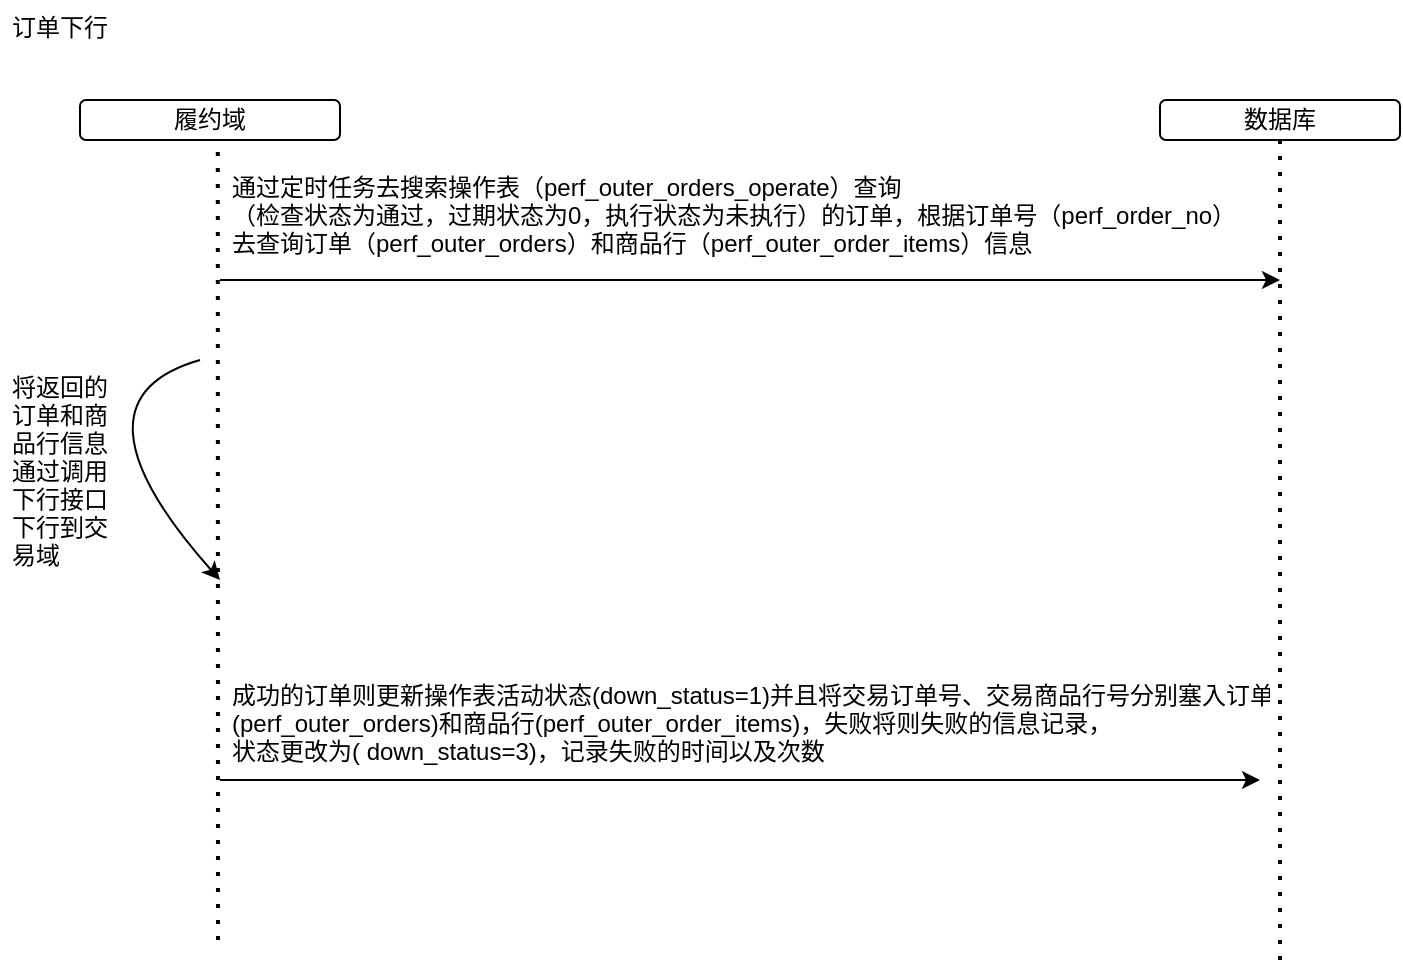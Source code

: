 <mxfile version="16.0.3" type="github">
  <diagram name="Page-1" id="0783ab3e-0a74-02c8-0abd-f7b4e66b4bec">
    <mxGraphModel dx="881" dy="377" grid="1" gridSize="10" guides="1" tooltips="1" connect="1" arrows="1" fold="1" page="1" pageScale="1" pageWidth="850" pageHeight="1100" background="none" math="0" shadow="0">
      <root>
        <mxCell id="0" />
        <mxCell id="1" parent="0" />
        <mxCell id="sAEYUaIDBaoiIXqcAe7F-8" value="履约域" style="rounded=1;whiteSpace=wrap;html=1;" vertex="1" parent="1">
          <mxGeometry x="90" y="60" width="130" height="20" as="geometry" />
        </mxCell>
        <mxCell id="sAEYUaIDBaoiIXqcAe7F-9" value="数据库" style="rounded=1;whiteSpace=wrap;html=1;" vertex="1" parent="1">
          <mxGeometry x="630" y="60" width="120" height="20" as="geometry" />
        </mxCell>
        <mxCell id="sAEYUaIDBaoiIXqcAe7F-10" value="" style="endArrow=none;dashed=1;html=1;dashPattern=1 3;strokeWidth=2;rounded=0;entryX=0.53;entryY=1.171;entryDx=0;entryDy=0;entryPerimeter=0;" edge="1" parent="1" target="sAEYUaIDBaoiIXqcAe7F-8">
          <mxGeometry width="50" height="50" relative="1" as="geometry">
            <mxPoint x="159" y="480" as="sourcePoint" />
            <mxPoint x="350" y="120" as="targetPoint" />
          </mxGeometry>
        </mxCell>
        <mxCell id="sAEYUaIDBaoiIXqcAe7F-11" value="" style="endArrow=none;dashed=1;html=1;dashPattern=1 3;strokeWidth=2;rounded=0;entryX=0.5;entryY=1;entryDx=0;entryDy=0;" edge="1" parent="1" target="sAEYUaIDBaoiIXqcAe7F-9">
          <mxGeometry width="50" height="50" relative="1" as="geometry">
            <mxPoint x="690" y="490" as="sourcePoint" />
            <mxPoint x="350" y="170" as="targetPoint" />
          </mxGeometry>
        </mxCell>
        <mxCell id="sAEYUaIDBaoiIXqcAe7F-17" value="" style="endArrow=classic;html=1;rounded=0;" edge="1" parent="1">
          <mxGeometry width="50" height="50" relative="1" as="geometry">
            <mxPoint x="160" y="400" as="sourcePoint" />
            <mxPoint x="680" y="400.0" as="targetPoint" />
          </mxGeometry>
        </mxCell>
        <mxCell id="sAEYUaIDBaoiIXqcAe7F-19" value="&#xa;成功的订单则更新操作表活动状态(down_status=1)并且将交易订单号、交易商品行号分别塞入订单&#xa;(perf_outer_orders)和商品行(perf_outer_order_items)，失败将则失败的信息记录，&#xa;状态更改为( down_status=3)，记录失败的时间以及次数" style="text;strokeColor=none;fillColor=none;align=left;verticalAlign=top;spacingLeft=4;spacingRight=4;overflow=hidden;rotatable=0;points=[[0,0.5],[1,0.5]];portConstraint=eastwest;" vertex="1" parent="1">
          <mxGeometry x="160" y="330" width="530" height="90" as="geometry" />
        </mxCell>
        <mxCell id="sAEYUaIDBaoiIXqcAe7F-20" value="" style="curved=1;endArrow=classic;html=1;rounded=0;" edge="1" parent="1">
          <mxGeometry width="50" height="50" relative="1" as="geometry">
            <mxPoint x="150" y="190" as="sourcePoint" />
            <mxPoint x="160" y="300" as="targetPoint" />
            <Array as="points">
              <mxPoint x="150" y="190" />
              <mxPoint x="80" y="210" />
            </Array>
          </mxGeometry>
        </mxCell>
        <mxCell id="sAEYUaIDBaoiIXqcAe7F-21" value="将返回的&#xa;订单和商&#xa;品行信息&#xa;通过调用&#xa;下行接口&#xa;下行到交&#xa;易域" style="text;strokeColor=none;fillColor=none;align=left;verticalAlign=top;spacingLeft=4;spacingRight=4;overflow=hidden;rotatable=0;points=[[0,0.5],[1,0.5]];portConstraint=eastwest;" vertex="1" parent="1">
          <mxGeometry x="50" y="190" width="60" height="150" as="geometry" />
        </mxCell>
        <mxCell id="sAEYUaIDBaoiIXqcAe7F-22" value="订单下行" style="text;strokeColor=none;fillColor=none;align=left;verticalAlign=top;spacingLeft=4;spacingRight=4;overflow=hidden;rotatable=0;points=[[0,0.5],[1,0.5]];portConstraint=eastwest;" vertex="1" parent="1">
          <mxGeometry x="50" y="10" width="100" height="26" as="geometry" />
        </mxCell>
        <mxCell id="sAEYUaIDBaoiIXqcAe7F-16" value="通过定时任务去搜索操作表（perf_outer_orders_operate）查询&#xa;（检查状态为通过，过期状态为0，执行状态为未执行）的订单，根据订单号（perf_order_no）&#xa;去查询订单（perf_outer_orders）和商品行（perf_outer_order_items）信息" style="text;strokeColor=none;fillColor=none;align=left;verticalAlign=top;spacingLeft=4;spacingRight=4;overflow=hidden;rotatable=0;points=[[0,0.5],[1,0.5]];portConstraint=eastwest;" vertex="1" parent="1">
          <mxGeometry x="160" y="90" width="550" height="60" as="geometry" />
        </mxCell>
        <mxCell id="sAEYUaIDBaoiIXqcAe7F-24" value="" style="endArrow=classic;html=1;rounded=0;" edge="1" parent="1">
          <mxGeometry width="50" height="50" relative="1" as="geometry">
            <mxPoint x="160" y="150" as="sourcePoint" />
            <mxPoint x="690" y="150" as="targetPoint" />
          </mxGeometry>
        </mxCell>
      </root>
    </mxGraphModel>
  </diagram>
</mxfile>
